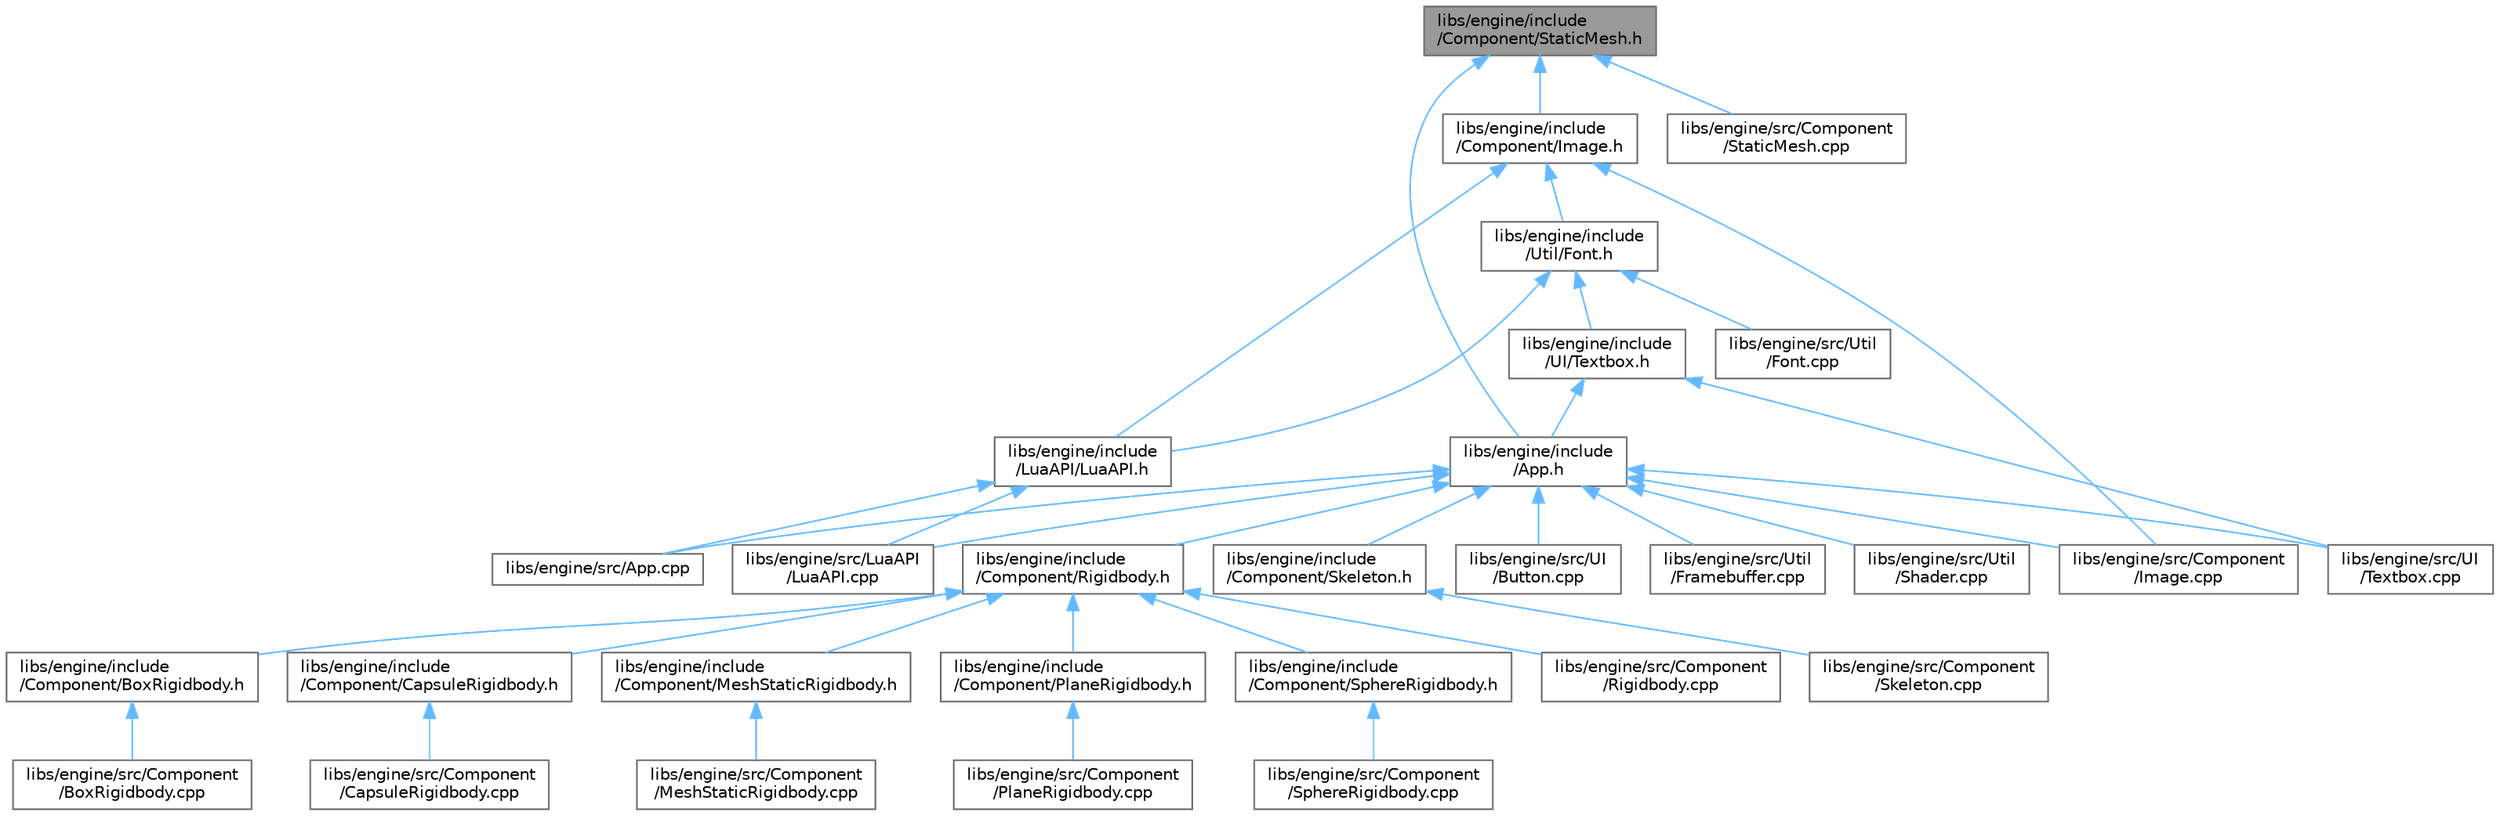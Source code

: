 digraph "libs/engine/include/Component/StaticMesh.h"
{
 // LATEX_PDF_SIZE
  bgcolor="transparent";
  edge [fontname=Helvetica,fontsize=10,labelfontname=Helvetica,labelfontsize=10];
  node [fontname=Helvetica,fontsize=10,shape=box,height=0.2,width=0.4];
  Node1 [label="libs/engine/include\l/Component/StaticMesh.h",height=0.2,width=0.4,color="gray40", fillcolor="grey60", style="filled", fontcolor="black",tooltip=" "];
  Node1 -> Node2 [dir="back",color="steelblue1",style="solid"];
  Node2 [label="libs/engine/include\l/App.h",height=0.2,width=0.4,color="grey40", fillcolor="white", style="filled",URL="$_app_8h.html",tooltip=" "];
  Node2 -> Node3 [dir="back",color="steelblue1",style="solid"];
  Node3 [label="libs/engine/include\l/Component/Rigidbody.h",height=0.2,width=0.4,color="grey40", fillcolor="white", style="filled",URL="$_rigidbody_8h.html",tooltip=" "];
  Node3 -> Node4 [dir="back",color="steelblue1",style="solid"];
  Node4 [label="libs/engine/include\l/Component/BoxRigidbody.h",height=0.2,width=0.4,color="grey40", fillcolor="white", style="filled",URL="$_box_rigidbody_8h.html",tooltip=" "];
  Node4 -> Node5 [dir="back",color="steelblue1",style="solid"];
  Node5 [label="libs/engine/src/Component\l/BoxRigidbody.cpp",height=0.2,width=0.4,color="grey40", fillcolor="white", style="filled",URL="$_box_rigidbody_8cpp.html",tooltip=" "];
  Node3 -> Node6 [dir="back",color="steelblue1",style="solid"];
  Node6 [label="libs/engine/include\l/Component/CapsuleRigidbody.h",height=0.2,width=0.4,color="grey40", fillcolor="white", style="filled",URL="$_capsule_rigidbody_8h.html",tooltip=" "];
  Node6 -> Node7 [dir="back",color="steelblue1",style="solid"];
  Node7 [label="libs/engine/src/Component\l/CapsuleRigidbody.cpp",height=0.2,width=0.4,color="grey40", fillcolor="white", style="filled",URL="$_capsule_rigidbody_8cpp.html",tooltip=" "];
  Node3 -> Node8 [dir="back",color="steelblue1",style="solid"];
  Node8 [label="libs/engine/include\l/Component/MeshStaticRigidbody.h",height=0.2,width=0.4,color="grey40", fillcolor="white", style="filled",URL="$_mesh_static_rigidbody_8h.html",tooltip=" "];
  Node8 -> Node9 [dir="back",color="steelblue1",style="solid"];
  Node9 [label="libs/engine/src/Component\l/MeshStaticRigidbody.cpp",height=0.2,width=0.4,color="grey40", fillcolor="white", style="filled",URL="$_mesh_static_rigidbody_8cpp.html",tooltip=" "];
  Node3 -> Node10 [dir="back",color="steelblue1",style="solid"];
  Node10 [label="libs/engine/include\l/Component/PlaneRigidbody.h",height=0.2,width=0.4,color="grey40", fillcolor="white", style="filled",URL="$_plane_rigidbody_8h.html",tooltip=" "];
  Node10 -> Node11 [dir="back",color="steelblue1",style="solid"];
  Node11 [label="libs/engine/src/Component\l/PlaneRigidbody.cpp",height=0.2,width=0.4,color="grey40", fillcolor="white", style="filled",URL="$_plane_rigidbody_8cpp.html",tooltip=" "];
  Node3 -> Node12 [dir="back",color="steelblue1",style="solid"];
  Node12 [label="libs/engine/include\l/Component/SphereRigidbody.h",height=0.2,width=0.4,color="grey40", fillcolor="white", style="filled",URL="$_sphere_rigidbody_8h.html",tooltip=" "];
  Node12 -> Node13 [dir="back",color="steelblue1",style="solid"];
  Node13 [label="libs/engine/src/Component\l/SphereRigidbody.cpp",height=0.2,width=0.4,color="grey40", fillcolor="white", style="filled",URL="$_sphere_rigidbody_8cpp.html",tooltip=" "];
  Node3 -> Node14 [dir="back",color="steelblue1",style="solid"];
  Node14 [label="libs/engine/src/Component\l/Rigidbody.cpp",height=0.2,width=0.4,color="grey40", fillcolor="white", style="filled",URL="$_rigidbody_8cpp.html",tooltip=" "];
  Node2 -> Node15 [dir="back",color="steelblue1",style="solid"];
  Node15 [label="libs/engine/include\l/Component/Skeleton.h",height=0.2,width=0.4,color="grey40", fillcolor="white", style="filled",URL="$_skeleton_8h.html",tooltip=" "];
  Node15 -> Node16 [dir="back",color="steelblue1",style="solid"];
  Node16 [label="libs/engine/src/Component\l/Skeleton.cpp",height=0.2,width=0.4,color="grey40", fillcolor="white", style="filled",URL="$_skeleton_8cpp.html",tooltip=" "];
  Node2 -> Node17 [dir="back",color="steelblue1",style="solid"];
  Node17 [label="libs/engine/src/App.cpp",height=0.2,width=0.4,color="grey40", fillcolor="white", style="filled",URL="$_app_8cpp.html",tooltip=" "];
  Node2 -> Node18 [dir="back",color="steelblue1",style="solid"];
  Node18 [label="libs/engine/src/Component\l/Image.cpp",height=0.2,width=0.4,color="grey40", fillcolor="white", style="filled",URL="$_image_8cpp.html",tooltip=" "];
  Node2 -> Node19 [dir="back",color="steelblue1",style="solid"];
  Node19 [label="libs/engine/src/LuaAPI\l/LuaAPI.cpp",height=0.2,width=0.4,color="grey40", fillcolor="white", style="filled",URL="$_lua_a_p_i_8cpp.html",tooltip=" "];
  Node2 -> Node20 [dir="back",color="steelblue1",style="solid"];
  Node20 [label="libs/engine/src/UI\l/Button.cpp",height=0.2,width=0.4,color="grey40", fillcolor="white", style="filled",URL="$_button_8cpp.html",tooltip=" "];
  Node2 -> Node21 [dir="back",color="steelblue1",style="solid"];
  Node21 [label="libs/engine/src/UI\l/Textbox.cpp",height=0.2,width=0.4,color="grey40", fillcolor="white", style="filled",URL="$_textbox_8cpp.html",tooltip=" "];
  Node2 -> Node22 [dir="back",color="steelblue1",style="solid"];
  Node22 [label="libs/engine/src/Util\l/Framebuffer.cpp",height=0.2,width=0.4,color="grey40", fillcolor="white", style="filled",URL="$_framebuffer_8cpp.html",tooltip=" "];
  Node2 -> Node23 [dir="back",color="steelblue1",style="solid"];
  Node23 [label="libs/engine/src/Util\l/Shader.cpp",height=0.2,width=0.4,color="grey40", fillcolor="white", style="filled",URL="$_shader_8cpp.html",tooltip=" "];
  Node1 -> Node24 [dir="back",color="steelblue1",style="solid"];
  Node24 [label="libs/engine/include\l/Component/Image.h",height=0.2,width=0.4,color="grey40", fillcolor="white", style="filled",URL="$_image_8h.html",tooltip=" "];
  Node24 -> Node25 [dir="back",color="steelblue1",style="solid"];
  Node25 [label="libs/engine/include\l/LuaAPI/LuaAPI.h",height=0.2,width=0.4,color="grey40", fillcolor="white", style="filled",URL="$_lua_a_p_i_8h.html",tooltip=" "];
  Node25 -> Node17 [dir="back",color="steelblue1",style="solid"];
  Node25 -> Node19 [dir="back",color="steelblue1",style="solid"];
  Node24 -> Node26 [dir="back",color="steelblue1",style="solid"];
  Node26 [label="libs/engine/include\l/Util/Font.h",height=0.2,width=0.4,color="grey40", fillcolor="white", style="filled",URL="$_font_8h.html",tooltip=" "];
  Node26 -> Node25 [dir="back",color="steelblue1",style="solid"];
  Node26 -> Node27 [dir="back",color="steelblue1",style="solid"];
  Node27 [label="libs/engine/include\l/UI/Textbox.h",height=0.2,width=0.4,color="grey40", fillcolor="white", style="filled",URL="$_textbox_8h.html",tooltip=" "];
  Node27 -> Node2 [dir="back",color="steelblue1",style="solid"];
  Node27 -> Node21 [dir="back",color="steelblue1",style="solid"];
  Node26 -> Node28 [dir="back",color="steelblue1",style="solid"];
  Node28 [label="libs/engine/src/Util\l/Font.cpp",height=0.2,width=0.4,color="grey40", fillcolor="white", style="filled",URL="$_font_8cpp.html",tooltip=" "];
  Node24 -> Node18 [dir="back",color="steelblue1",style="solid"];
  Node1 -> Node29 [dir="back",color="steelblue1",style="solid"];
  Node29 [label="libs/engine/src/Component\l/StaticMesh.cpp",height=0.2,width=0.4,color="grey40", fillcolor="white", style="filled",URL="$_static_mesh_8cpp.html",tooltip=" "];
}
